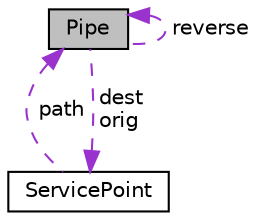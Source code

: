 digraph "Pipe"
{
 // LATEX_PDF_SIZE
  edge [fontname="Helvetica",fontsize="10",labelfontname="Helvetica",labelfontsize="10"];
  node [fontname="Helvetica",fontsize="10",shape=record];
  Node1 [label="Pipe",height=0.2,width=0.4,color="black", fillcolor="grey75", style="filled", fontcolor="black",tooltip="Pipe Class definition."];
  Node2 -> Node1 [dir="back",color="darkorchid3",fontsize="10",style="dashed",label=" dest\norig" ,fontname="Helvetica"];
  Node2 [label="ServicePoint",height=0.2,width=0.4,color="black", fillcolor="white", style="filled",URL="$classServicePoint.html",tooltip="Service Point class definition."];
  Node1 -> Node2 [dir="back",color="darkorchid3",fontsize="10",style="dashed",label=" path" ,fontname="Helvetica"];
  Node1 -> Node1 [dir="back",color="darkorchid3",fontsize="10",style="dashed",label=" reverse" ,fontname="Helvetica"];
}
